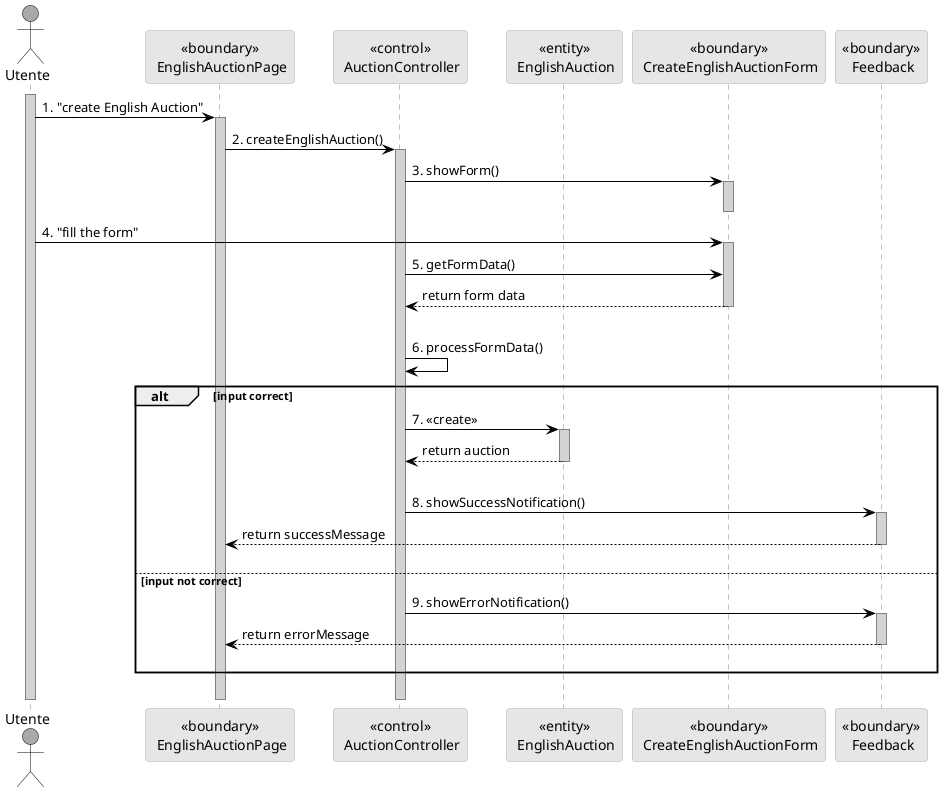 @startuml
skinparam sequence {
  ActorBorderColor Black
  ActorBackgroundColor DarkGray

  ParticipantBackgroundColor #e6e6e6
  ParticipantBorderColor DarkGray

  BackgroundColor Red
  FontColor Black
  ArrowColor Black
  LifeLineBorderColor Gray
  LifeLineBackgroundColor LightGray
}

actor "Utente" as U
participant "<<boundary>>\n EnglishAuctionPage" as PA
participant "<<control>>\n AuctionController" as CA
participant "<<entity>>\n EnglishAuction" as A
participant "<<boundary>>\n CreateEnglishAuctionForm" as F
participant "<<boundary>>\n Feedback" as N

activate U
U -> PA : 1. "create English Auction"
activate PA
PA -> CA : 2. createEnglishAuction()
activate CA
CA -> F : 3. showForm()
activate F
deactivate F
U -> F : 4. "fill the form"
activate F
CA -> F : 5. getFormData()
F --> CA : return form data
deactivate F
||20||

CA -> CA : 6. processFormData() 
alt input correct
    CA -> A : 7. <<create>>
    activate A
    A --> CA : return auction
    deactivate A
    ||20||

    CA -> N : 8. showSuccessNotification()
    activate N
    N --> PA : return successMessage
    deactivate N
    ||20||
else input not correct
    CA -> N : 9. showErrorNotification()
    activate N
    N --> PA : return errorMessage
    deactivate N
    ||20||
end
||20||

deactivate CA
deactivate PA
deactivate U
@enduml